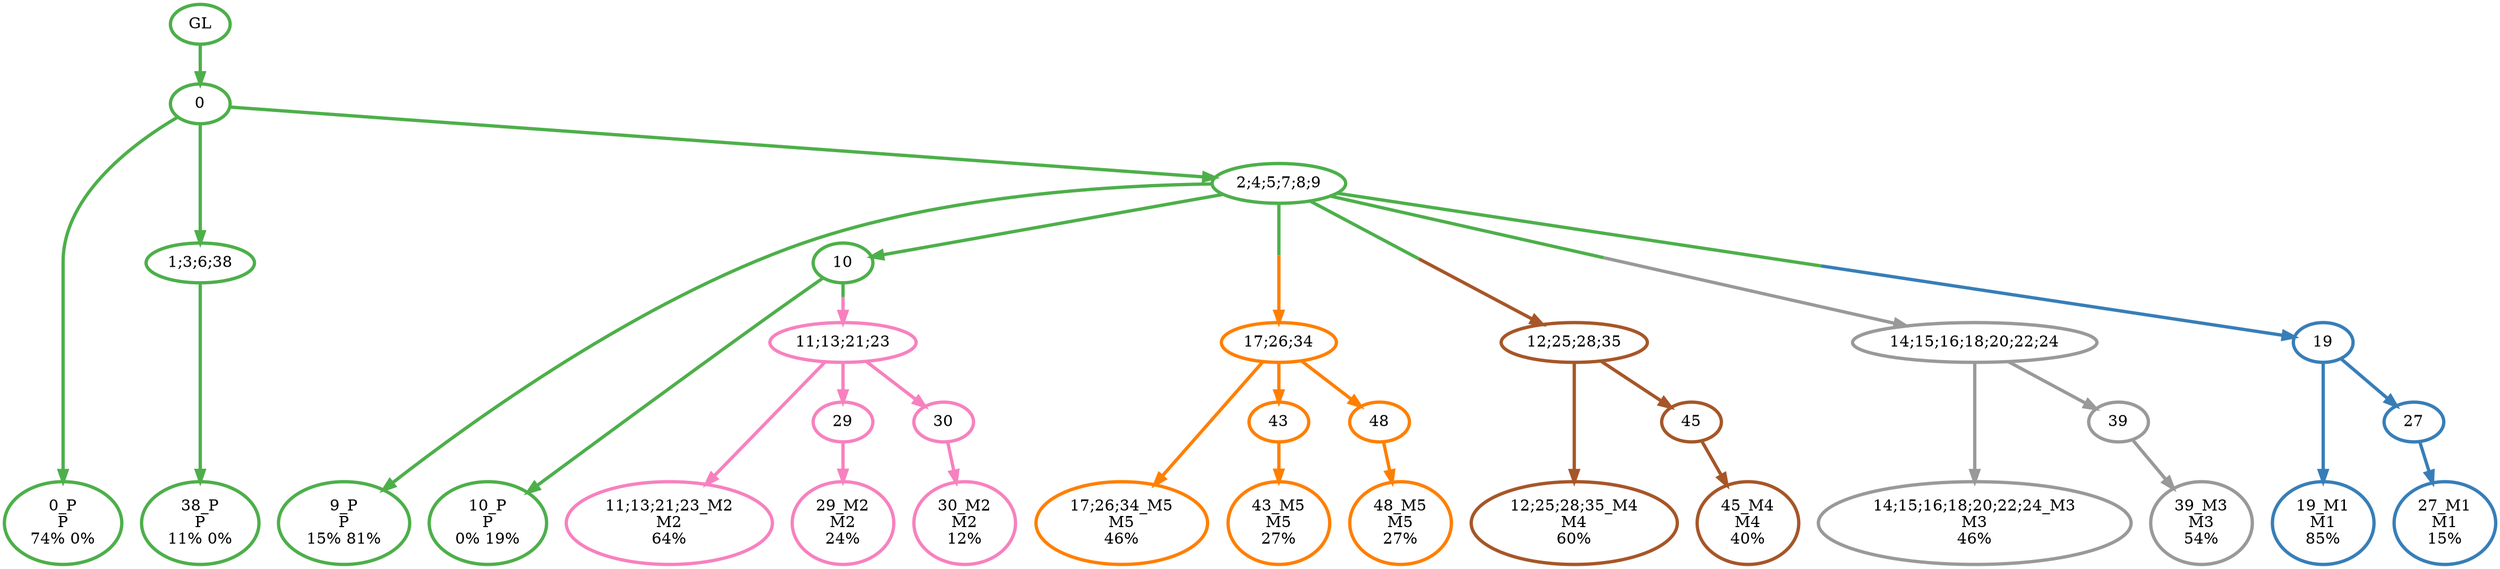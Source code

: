 digraph T {
	{
		rank=same
		30 [penwidth=3,colorscheme=set19,color=3,label="0_P\nP\n74% 0%"]
		28 [penwidth=3,colorscheme=set19,color=3,label="38_P\nP\n11% 0%"]
		26 [penwidth=3,colorscheme=set19,color=3,label="9_P\nP\n15% 81%"]
		24 [penwidth=3,colorscheme=set19,color=3,label="10_P\nP\n0% 19%"]
		23 [penwidth=3,colorscheme=set19,color=2,label="19_M1\nM1\n85%"]
		21 [penwidth=3,colorscheme=set19,color=2,label="27_M1\nM1\n15%"]
		20 [penwidth=3,colorscheme=set19,color=8,label="11;13;21;23_M2\nM2\n64%"]
		18 [penwidth=3,colorscheme=set19,color=8,label="29_M2\nM2\n24%"]
		16 [penwidth=3,colorscheme=set19,color=8,label="30_M2\nM2\n12%"]
		15 [penwidth=3,colorscheme=set19,color=9,label="14;15;16;18;20;22;24_M3\nM3\n46%"]
		13 [penwidth=3,colorscheme=set19,color=9,label="39_M3\nM3\n54%"]
		12 [penwidth=3,colorscheme=set19,color=7,label="12;25;28;35_M4\nM4\n60%"]
		10 [penwidth=3,colorscheme=set19,color=7,label="45_M4\nM4\n40%"]
		9 [penwidth=3,colorscheme=set19,color=5,label="17;26;34_M5\nM5\n46%"]
		7 [penwidth=3,colorscheme=set19,color=5,label="43_M5\nM5\n27%"]
		5 [penwidth=3,colorscheme=set19,color=5,label="48_M5\nM5\n27%"]
	}
	32 [penwidth=3,colorscheme=set19,color=3,label="GL"]
	31 [penwidth=3,colorscheme=set19,color=3,label="0"]
	29 [penwidth=3,colorscheme=set19,color=3,label="1;3;6;38"]
	27 [penwidth=3,colorscheme=set19,color=3,label="2;4;5;7;8;9"]
	25 [penwidth=3,colorscheme=set19,color=3,label="10"]
	22 [penwidth=3,colorscheme=set19,color=2,label="27"]
	19 [penwidth=3,colorscheme=set19,color=8,label="29"]
	17 [penwidth=3,colorscheme=set19,color=8,label="30"]
	14 [penwidth=3,colorscheme=set19,color=9,label="39"]
	11 [penwidth=3,colorscheme=set19,color=7,label="45"]
	8 [penwidth=3,colorscheme=set19,color=5,label="43"]
	6 [penwidth=3,colorscheme=set19,color=5,label="48"]
	4 [penwidth=3,colorscheme=set19,color=5,label="17;26;34"]
	3 [penwidth=3,colorscheme=set19,color=7,label="12;25;28;35"]
	2 [penwidth=3,colorscheme=set19,color=9,label="14;15;16;18;20;22;24"]
	1 [penwidth=3,colorscheme=set19,color=8,label="11;13;21;23"]
	0 [penwidth=3,colorscheme=set19,color=2,label="19"]
	32 -> 31 [penwidth=3,colorscheme=set19,color=3]
	31 -> 30 [penwidth=3,colorscheme=set19,color=3]
	31 -> 27 [penwidth=3,colorscheme=set19,color=3]
	31 -> 29 [penwidth=3,colorscheme=set19,color=3]
	29 -> 28 [penwidth=3,colorscheme=set19,color=3]
	27 -> 26 [penwidth=3,colorscheme=set19,color=3]
	27 -> 25 [penwidth=3,colorscheme=set19,color=3]
	27 -> 4 [penwidth=3,colorscheme=set19,color="3;0.5:5"]
	27 -> 3 [penwidth=3,colorscheme=set19,color="3;0.5:7"]
	27 -> 2 [penwidth=3,colorscheme=set19,color="3;0.5:9"]
	27 -> 0 [penwidth=3,colorscheme=set19,color="3;0.5:2"]
	25 -> 24 [penwidth=3,colorscheme=set19,color=3]
	25 -> 1 [penwidth=3,colorscheme=set19,color="3;0.5:8"]
	22 -> 21 [penwidth=3,colorscheme=set19,color=2]
	19 -> 18 [penwidth=3,colorscheme=set19,color=8]
	17 -> 16 [penwidth=3,colorscheme=set19,color=8]
	14 -> 13 [penwidth=3,colorscheme=set19,color=9]
	11 -> 10 [penwidth=3,colorscheme=set19,color=7]
	8 -> 7 [penwidth=3,colorscheme=set19,color=5]
	6 -> 5 [penwidth=3,colorscheme=set19,color=5]
	4 -> 9 [penwidth=3,colorscheme=set19,color=5]
	4 -> 8 [penwidth=3,colorscheme=set19,color=5]
	4 -> 6 [penwidth=3,colorscheme=set19,color=5]
	3 -> 12 [penwidth=3,colorscheme=set19,color=7]
	3 -> 11 [penwidth=3,colorscheme=set19,color=7]
	2 -> 15 [penwidth=3,colorscheme=set19,color=9]
	2 -> 14 [penwidth=3,colorscheme=set19,color=9]
	1 -> 20 [penwidth=3,colorscheme=set19,color=8]
	1 -> 19 [penwidth=3,colorscheme=set19,color=8]
	1 -> 17 [penwidth=3,colorscheme=set19,color=8]
	0 -> 23 [penwidth=3,colorscheme=set19,color=2]
	0 -> 22 [penwidth=3,colorscheme=set19,color=2]
}
